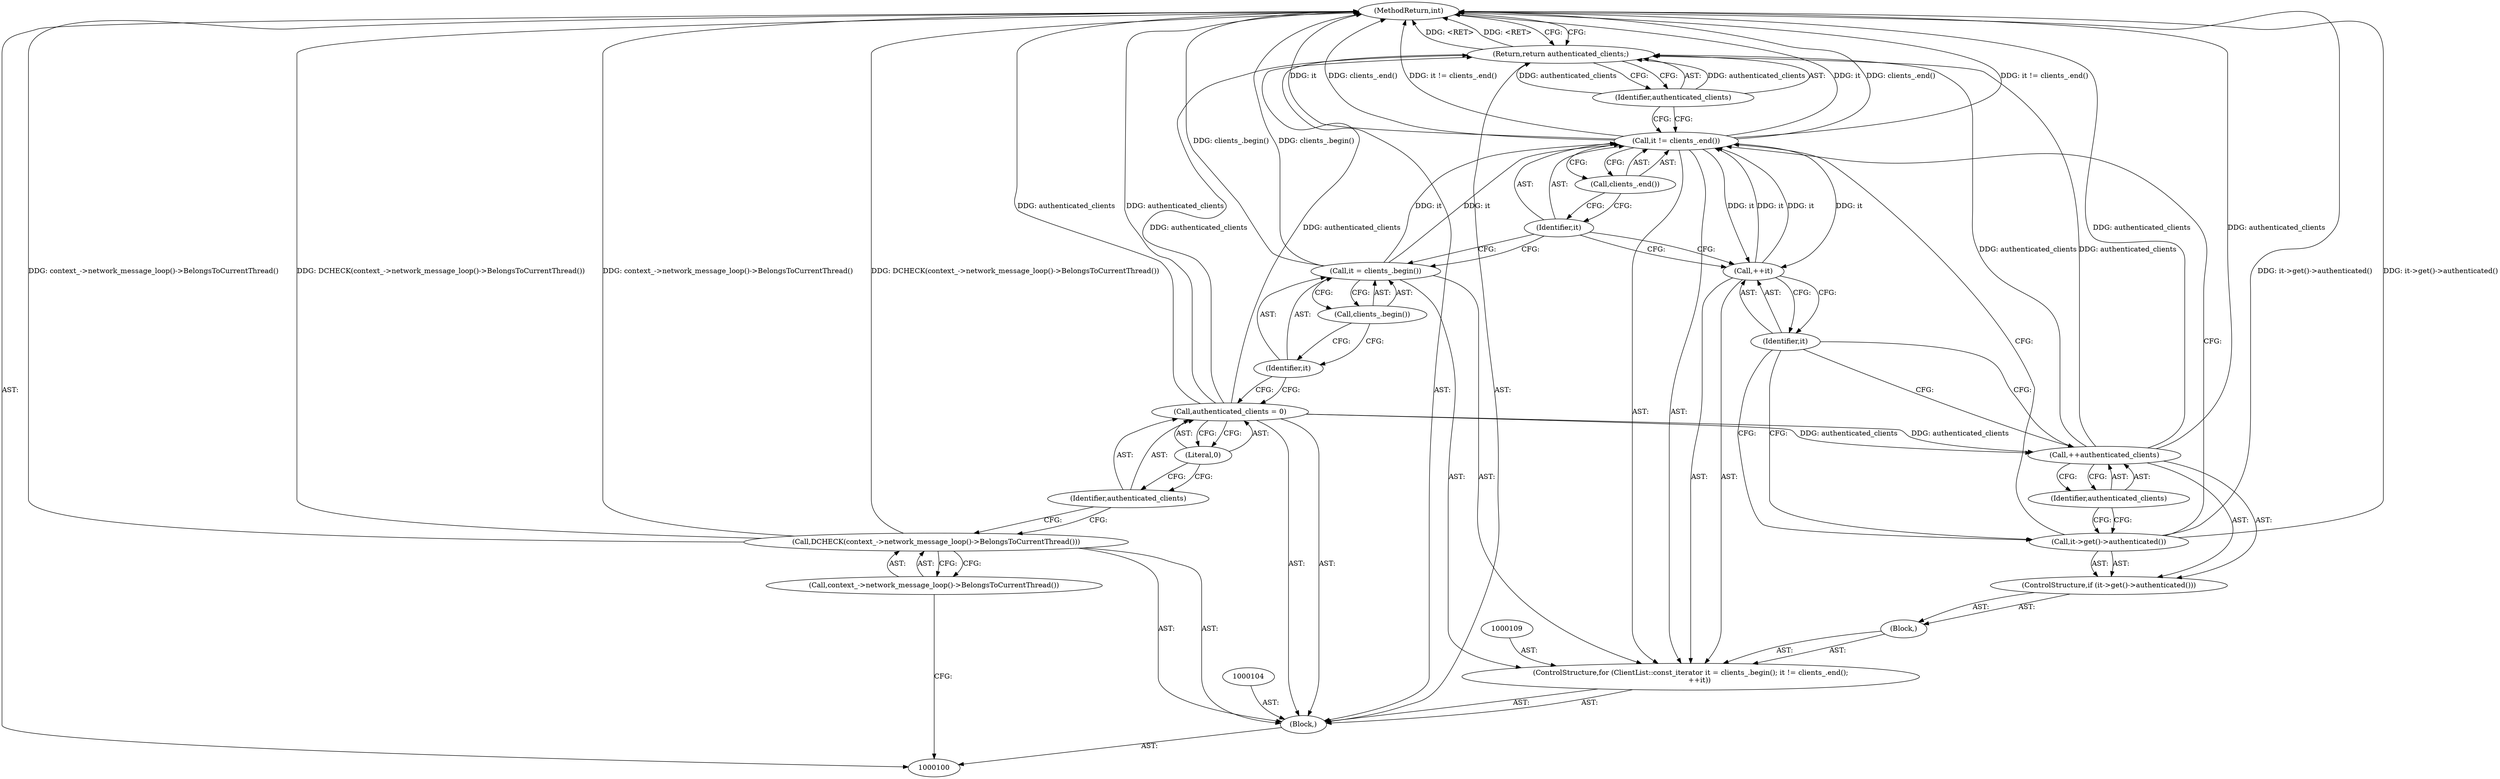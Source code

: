 digraph "0_Chrome_a46bcef82b29d30836a0f26226e3d4aca4fa9612_0" {
"1000125" [label="(MethodReturn,int)"];
"1000101" [label="(Block,)"];
"1000123" [label="(Return,return authenticated_clients;)"];
"1000124" [label="(Identifier,authenticated_clients)"];
"1000102" [label="(Call,DCHECK(context_->network_message_loop()->BelongsToCurrentThread()))"];
"1000103" [label="(Call,context_->network_message_loop()->BelongsToCurrentThread())"];
"1000107" [label="(Literal,0)"];
"1000105" [label="(Call,authenticated_clients = 0)"];
"1000106" [label="(Identifier,authenticated_clients)"];
"1000108" [label="(ControlStructure,for (ClientList::const_iterator it = clients_.begin(); it != clients_.end();\n        ++it))"];
"1000110" [label="(Call,it = clients_.begin())"];
"1000111" [label="(Identifier,it)"];
"1000112" [label="(Call,clients_.begin())"];
"1000113" [label="(Call,it != clients_.end())"];
"1000114" [label="(Identifier,it)"];
"1000115" [label="(Call,clients_.end())"];
"1000117" [label="(Identifier,it)"];
"1000118" [label="(Block,)"];
"1000116" [label="(Call,++it)"];
"1000119" [label="(ControlStructure,if (it->get()->authenticated()))"];
"1000120" [label="(Call,it->get()->authenticated())"];
"1000121" [label="(Call,++authenticated_clients)"];
"1000122" [label="(Identifier,authenticated_clients)"];
"1000125" -> "1000100"  [label="AST: "];
"1000125" -> "1000123"  [label="CFG: "];
"1000113" -> "1000125"  [label="DDG: it"];
"1000113" -> "1000125"  [label="DDG: clients_.end()"];
"1000113" -> "1000125"  [label="DDG: it != clients_.end()"];
"1000102" -> "1000125"  [label="DDG: context_->network_message_loop()->BelongsToCurrentThread()"];
"1000102" -> "1000125"  [label="DDG: DCHECK(context_->network_message_loop()->BelongsToCurrentThread())"];
"1000121" -> "1000125"  [label="DDG: authenticated_clients"];
"1000105" -> "1000125"  [label="DDG: authenticated_clients"];
"1000110" -> "1000125"  [label="DDG: clients_.begin()"];
"1000120" -> "1000125"  [label="DDG: it->get()->authenticated()"];
"1000123" -> "1000125"  [label="DDG: <RET>"];
"1000101" -> "1000100"  [label="AST: "];
"1000102" -> "1000101"  [label="AST: "];
"1000104" -> "1000101"  [label="AST: "];
"1000105" -> "1000101"  [label="AST: "];
"1000108" -> "1000101"  [label="AST: "];
"1000123" -> "1000101"  [label="AST: "];
"1000123" -> "1000101"  [label="AST: "];
"1000123" -> "1000124"  [label="CFG: "];
"1000124" -> "1000123"  [label="AST: "];
"1000125" -> "1000123"  [label="CFG: "];
"1000123" -> "1000125"  [label="DDG: <RET>"];
"1000124" -> "1000123"  [label="DDG: authenticated_clients"];
"1000121" -> "1000123"  [label="DDG: authenticated_clients"];
"1000105" -> "1000123"  [label="DDG: authenticated_clients"];
"1000124" -> "1000123"  [label="AST: "];
"1000124" -> "1000113"  [label="CFG: "];
"1000123" -> "1000124"  [label="CFG: "];
"1000124" -> "1000123"  [label="DDG: authenticated_clients"];
"1000102" -> "1000101"  [label="AST: "];
"1000102" -> "1000103"  [label="CFG: "];
"1000103" -> "1000102"  [label="AST: "];
"1000106" -> "1000102"  [label="CFG: "];
"1000102" -> "1000125"  [label="DDG: context_->network_message_loop()->BelongsToCurrentThread()"];
"1000102" -> "1000125"  [label="DDG: DCHECK(context_->network_message_loop()->BelongsToCurrentThread())"];
"1000103" -> "1000102"  [label="AST: "];
"1000103" -> "1000100"  [label="CFG: "];
"1000102" -> "1000103"  [label="CFG: "];
"1000107" -> "1000105"  [label="AST: "];
"1000107" -> "1000106"  [label="CFG: "];
"1000105" -> "1000107"  [label="CFG: "];
"1000105" -> "1000101"  [label="AST: "];
"1000105" -> "1000107"  [label="CFG: "];
"1000106" -> "1000105"  [label="AST: "];
"1000107" -> "1000105"  [label="AST: "];
"1000111" -> "1000105"  [label="CFG: "];
"1000105" -> "1000125"  [label="DDG: authenticated_clients"];
"1000105" -> "1000121"  [label="DDG: authenticated_clients"];
"1000105" -> "1000123"  [label="DDG: authenticated_clients"];
"1000106" -> "1000105"  [label="AST: "];
"1000106" -> "1000102"  [label="CFG: "];
"1000107" -> "1000106"  [label="CFG: "];
"1000108" -> "1000101"  [label="AST: "];
"1000109" -> "1000108"  [label="AST: "];
"1000110" -> "1000108"  [label="AST: "];
"1000113" -> "1000108"  [label="AST: "];
"1000116" -> "1000108"  [label="AST: "];
"1000118" -> "1000108"  [label="AST: "];
"1000110" -> "1000108"  [label="AST: "];
"1000110" -> "1000112"  [label="CFG: "];
"1000111" -> "1000110"  [label="AST: "];
"1000112" -> "1000110"  [label="AST: "];
"1000114" -> "1000110"  [label="CFG: "];
"1000110" -> "1000125"  [label="DDG: clients_.begin()"];
"1000110" -> "1000113"  [label="DDG: it"];
"1000111" -> "1000110"  [label="AST: "];
"1000111" -> "1000105"  [label="CFG: "];
"1000112" -> "1000111"  [label="CFG: "];
"1000112" -> "1000110"  [label="AST: "];
"1000112" -> "1000111"  [label="CFG: "];
"1000110" -> "1000112"  [label="CFG: "];
"1000113" -> "1000108"  [label="AST: "];
"1000113" -> "1000115"  [label="CFG: "];
"1000114" -> "1000113"  [label="AST: "];
"1000115" -> "1000113"  [label="AST: "];
"1000120" -> "1000113"  [label="CFG: "];
"1000124" -> "1000113"  [label="CFG: "];
"1000113" -> "1000125"  [label="DDG: it"];
"1000113" -> "1000125"  [label="DDG: clients_.end()"];
"1000113" -> "1000125"  [label="DDG: it != clients_.end()"];
"1000116" -> "1000113"  [label="DDG: it"];
"1000110" -> "1000113"  [label="DDG: it"];
"1000113" -> "1000116"  [label="DDG: it"];
"1000114" -> "1000113"  [label="AST: "];
"1000114" -> "1000110"  [label="CFG: "];
"1000114" -> "1000116"  [label="CFG: "];
"1000115" -> "1000114"  [label="CFG: "];
"1000115" -> "1000113"  [label="AST: "];
"1000115" -> "1000114"  [label="CFG: "];
"1000113" -> "1000115"  [label="CFG: "];
"1000117" -> "1000116"  [label="AST: "];
"1000117" -> "1000121"  [label="CFG: "];
"1000117" -> "1000120"  [label="CFG: "];
"1000116" -> "1000117"  [label="CFG: "];
"1000118" -> "1000108"  [label="AST: "];
"1000119" -> "1000118"  [label="AST: "];
"1000116" -> "1000108"  [label="AST: "];
"1000116" -> "1000117"  [label="CFG: "];
"1000117" -> "1000116"  [label="AST: "];
"1000114" -> "1000116"  [label="CFG: "];
"1000116" -> "1000113"  [label="DDG: it"];
"1000113" -> "1000116"  [label="DDG: it"];
"1000119" -> "1000118"  [label="AST: "];
"1000120" -> "1000119"  [label="AST: "];
"1000121" -> "1000119"  [label="AST: "];
"1000120" -> "1000119"  [label="AST: "];
"1000120" -> "1000113"  [label="CFG: "];
"1000122" -> "1000120"  [label="CFG: "];
"1000117" -> "1000120"  [label="CFG: "];
"1000120" -> "1000125"  [label="DDG: it->get()->authenticated()"];
"1000121" -> "1000119"  [label="AST: "];
"1000121" -> "1000122"  [label="CFG: "];
"1000122" -> "1000121"  [label="AST: "];
"1000117" -> "1000121"  [label="CFG: "];
"1000121" -> "1000125"  [label="DDG: authenticated_clients"];
"1000105" -> "1000121"  [label="DDG: authenticated_clients"];
"1000121" -> "1000123"  [label="DDG: authenticated_clients"];
"1000122" -> "1000121"  [label="AST: "];
"1000122" -> "1000120"  [label="CFG: "];
"1000121" -> "1000122"  [label="CFG: "];
}
